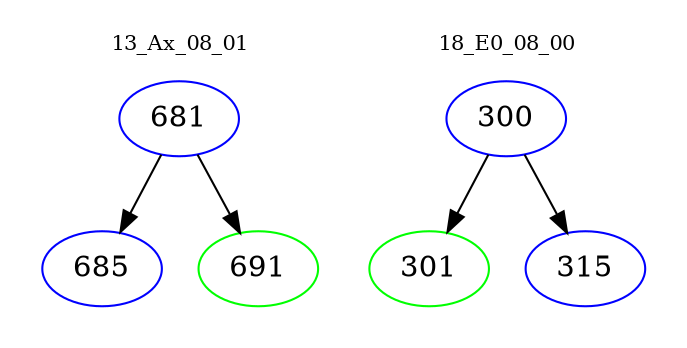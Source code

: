 digraph{
subgraph cluster_0 {
color = white
label = "13_Ax_08_01";
fontsize=10;
T0_681 [label="681", color="blue"]
T0_681 -> T0_685 [color="black"]
T0_685 [label="685", color="blue"]
T0_681 -> T0_691 [color="black"]
T0_691 [label="691", color="green"]
}
subgraph cluster_1 {
color = white
label = "18_E0_08_00";
fontsize=10;
T1_300 [label="300", color="blue"]
T1_300 -> T1_301 [color="black"]
T1_301 [label="301", color="green"]
T1_300 -> T1_315 [color="black"]
T1_315 [label="315", color="blue"]
}
}
